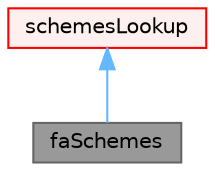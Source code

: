 digraph "faSchemes"
{
 // LATEX_PDF_SIZE
  bgcolor="transparent";
  edge [fontname=Helvetica,fontsize=10,labelfontname=Helvetica,labelfontsize=10];
  node [fontname=Helvetica,fontsize=10,shape=box,height=0.2,width=0.4];
  Node1 [id="Node000001",label="faSchemes",height=0.2,width=0.4,color="gray40", fillcolor="grey60", style="filled", fontcolor="black",tooltip="Selector class for finite area differencing schemes. faMesh is derived from faSchemes so that all fie..."];
  Node2 -> Node1 [id="edge1_Node000001_Node000002",dir="back",color="steelblue1",style="solid",tooltip=" "];
  Node2 [id="Node000002",label="schemesLookup",height=0.2,width=0.4,color="red", fillcolor="#FFF0F0", style="filled",URL="$classFoam_1_1schemesLookup.html",tooltip="Selector class for finite area/finite volume differencing schemes."];
}
